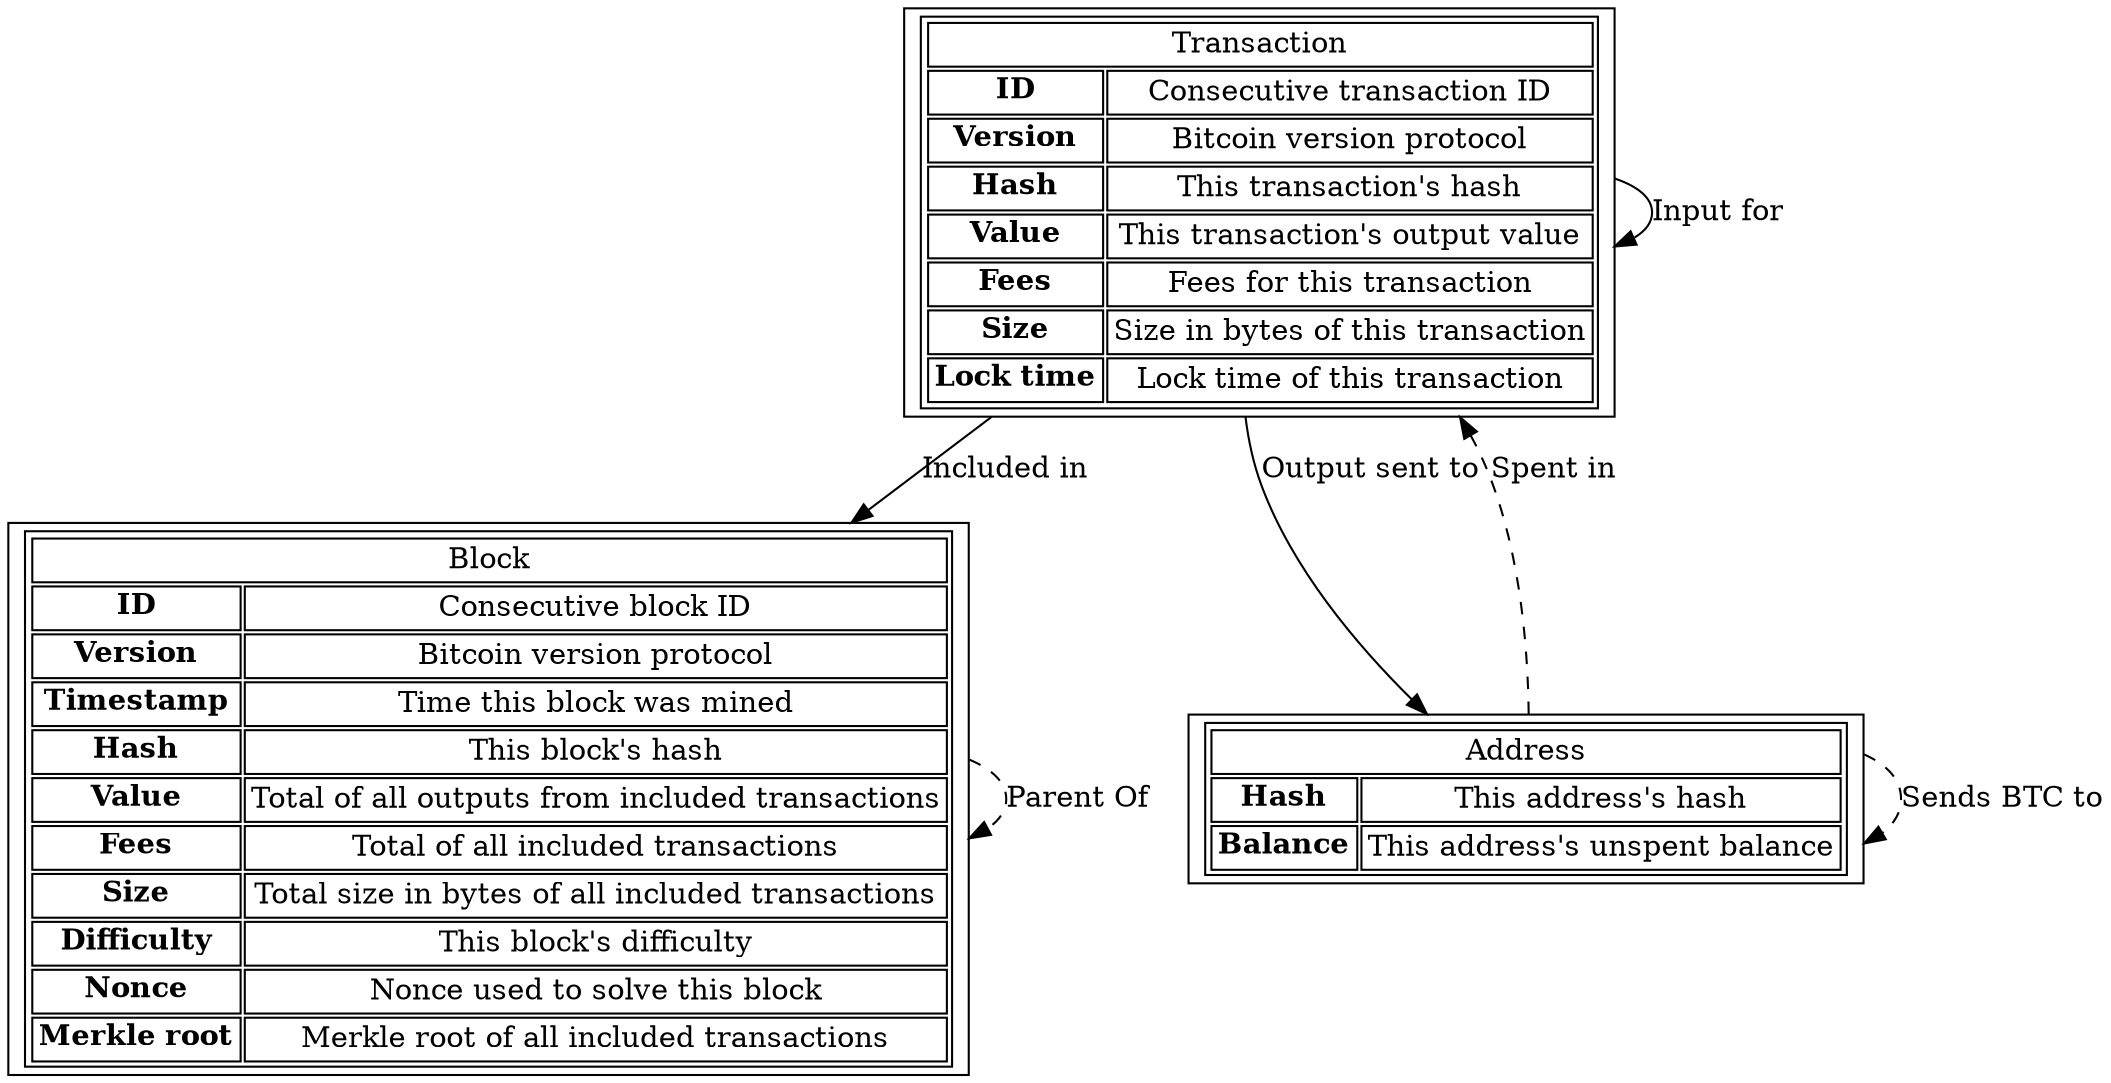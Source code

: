 digraph blockchain {
 block [shape="rect",label=<
	<table>
	  <tr>
  	    <td colspan="2">Block</td>
	  </tr>
 	  <tr>
	    <td><b>ID</b></td>
	    <td>Consecutive block ID</td>
	  </tr>
	  <tr>
	    <td><b>Version</b></td>
	    <td>Bitcoin version protocol</td>
	  </tr>
	  <tr>
	    <td><b>Timestamp</b></td>
	    <td>Time this block was mined</td>
	  </tr>
	  <tr>
	    <td><b>Hash</b></td>
	    <td>This block's hash</td>
	  </tr>
	  <tr>
	    <td><b>Value</b></td>
	    <td>Total of all outputs from included transactions</td>
	  </tr>
	  <tr>
	    <td><b>Fees</b></td>
	    <td>Total of all included transactions</td>
	  </tr>
	  <tr>
	    <td><b>Size</b></td>
	    <td>Total size in bytes of all included transactions</td>
	  </tr>
	  <tr>
	    <td><b>Difficulty</b></td>
	    <td>This block's difficulty</td>
	  </tr>
	  <tr>
	    <td><b>Nonce</b></td>
	    <td>Nonce used to solve this block</td>
	  </tr>
	  <tr>
	    <td><b>Merkle root</b></td>
	    <td>Merkle root of all included transactions</td>
	  </tr>
	</table>>];
 transaction [shape="rect",label=<
	<table>
	  <tr>
  	    <td colspan="2">Transaction</td>
	  </tr>
 	  <tr>
	    <td><b>ID</b></td>
	    <td>Consecutive transaction ID</td>
	  </tr>
	  <tr>
	    <td><b>Version</b></td>
	    <td>Bitcoin version protocol</td>
	  </tr>
	  <tr>
	    <td><b>Hash</b></td>
	    <td>This transaction's hash</td>
	  </tr>
	  <tr>
	    <td><b>Value</b></td>
	    <td>This transaction's output value</td>
	  </tr>
	  <tr>
	    <td><b>Fees</b></td>
	    <td>Fees for this transaction</td>
	  </tr>
	  <tr>
	    <td><b>Size</b></td>
	    <td>Size in bytes of this transaction</td>
	  </tr>
	  <tr>
	    <td><b>Lock time</b></td>
	    <td>Lock time of this transaction</td>
	  </tr>
	</table>	      
	      >];
 address [shape="rect",label=<
	<table>
	  <tr>
  	    <td colspan="2">Address</td>
	  </tr>
	  <tr>
	    <td><b>Hash</b></td>
	    <td>This address's hash</td>
	  </tr>
	  <tr>
	    <td><b>Balance</b></td>
	    <td>This address's unspent balance</td>
	  </tr>
	</table>>];

 transaction -> block [label="Included in"];
 transaction -> transaction [label="Input for"];
 transaction -> address [label="Output sent to"];
 
 block -> block [label="Parent Of",style="dashed"];
 address -> transaction [label="Spent in",style="dashed"];
 address -> address [label="Sends BTC to",style="dashed"];
}

